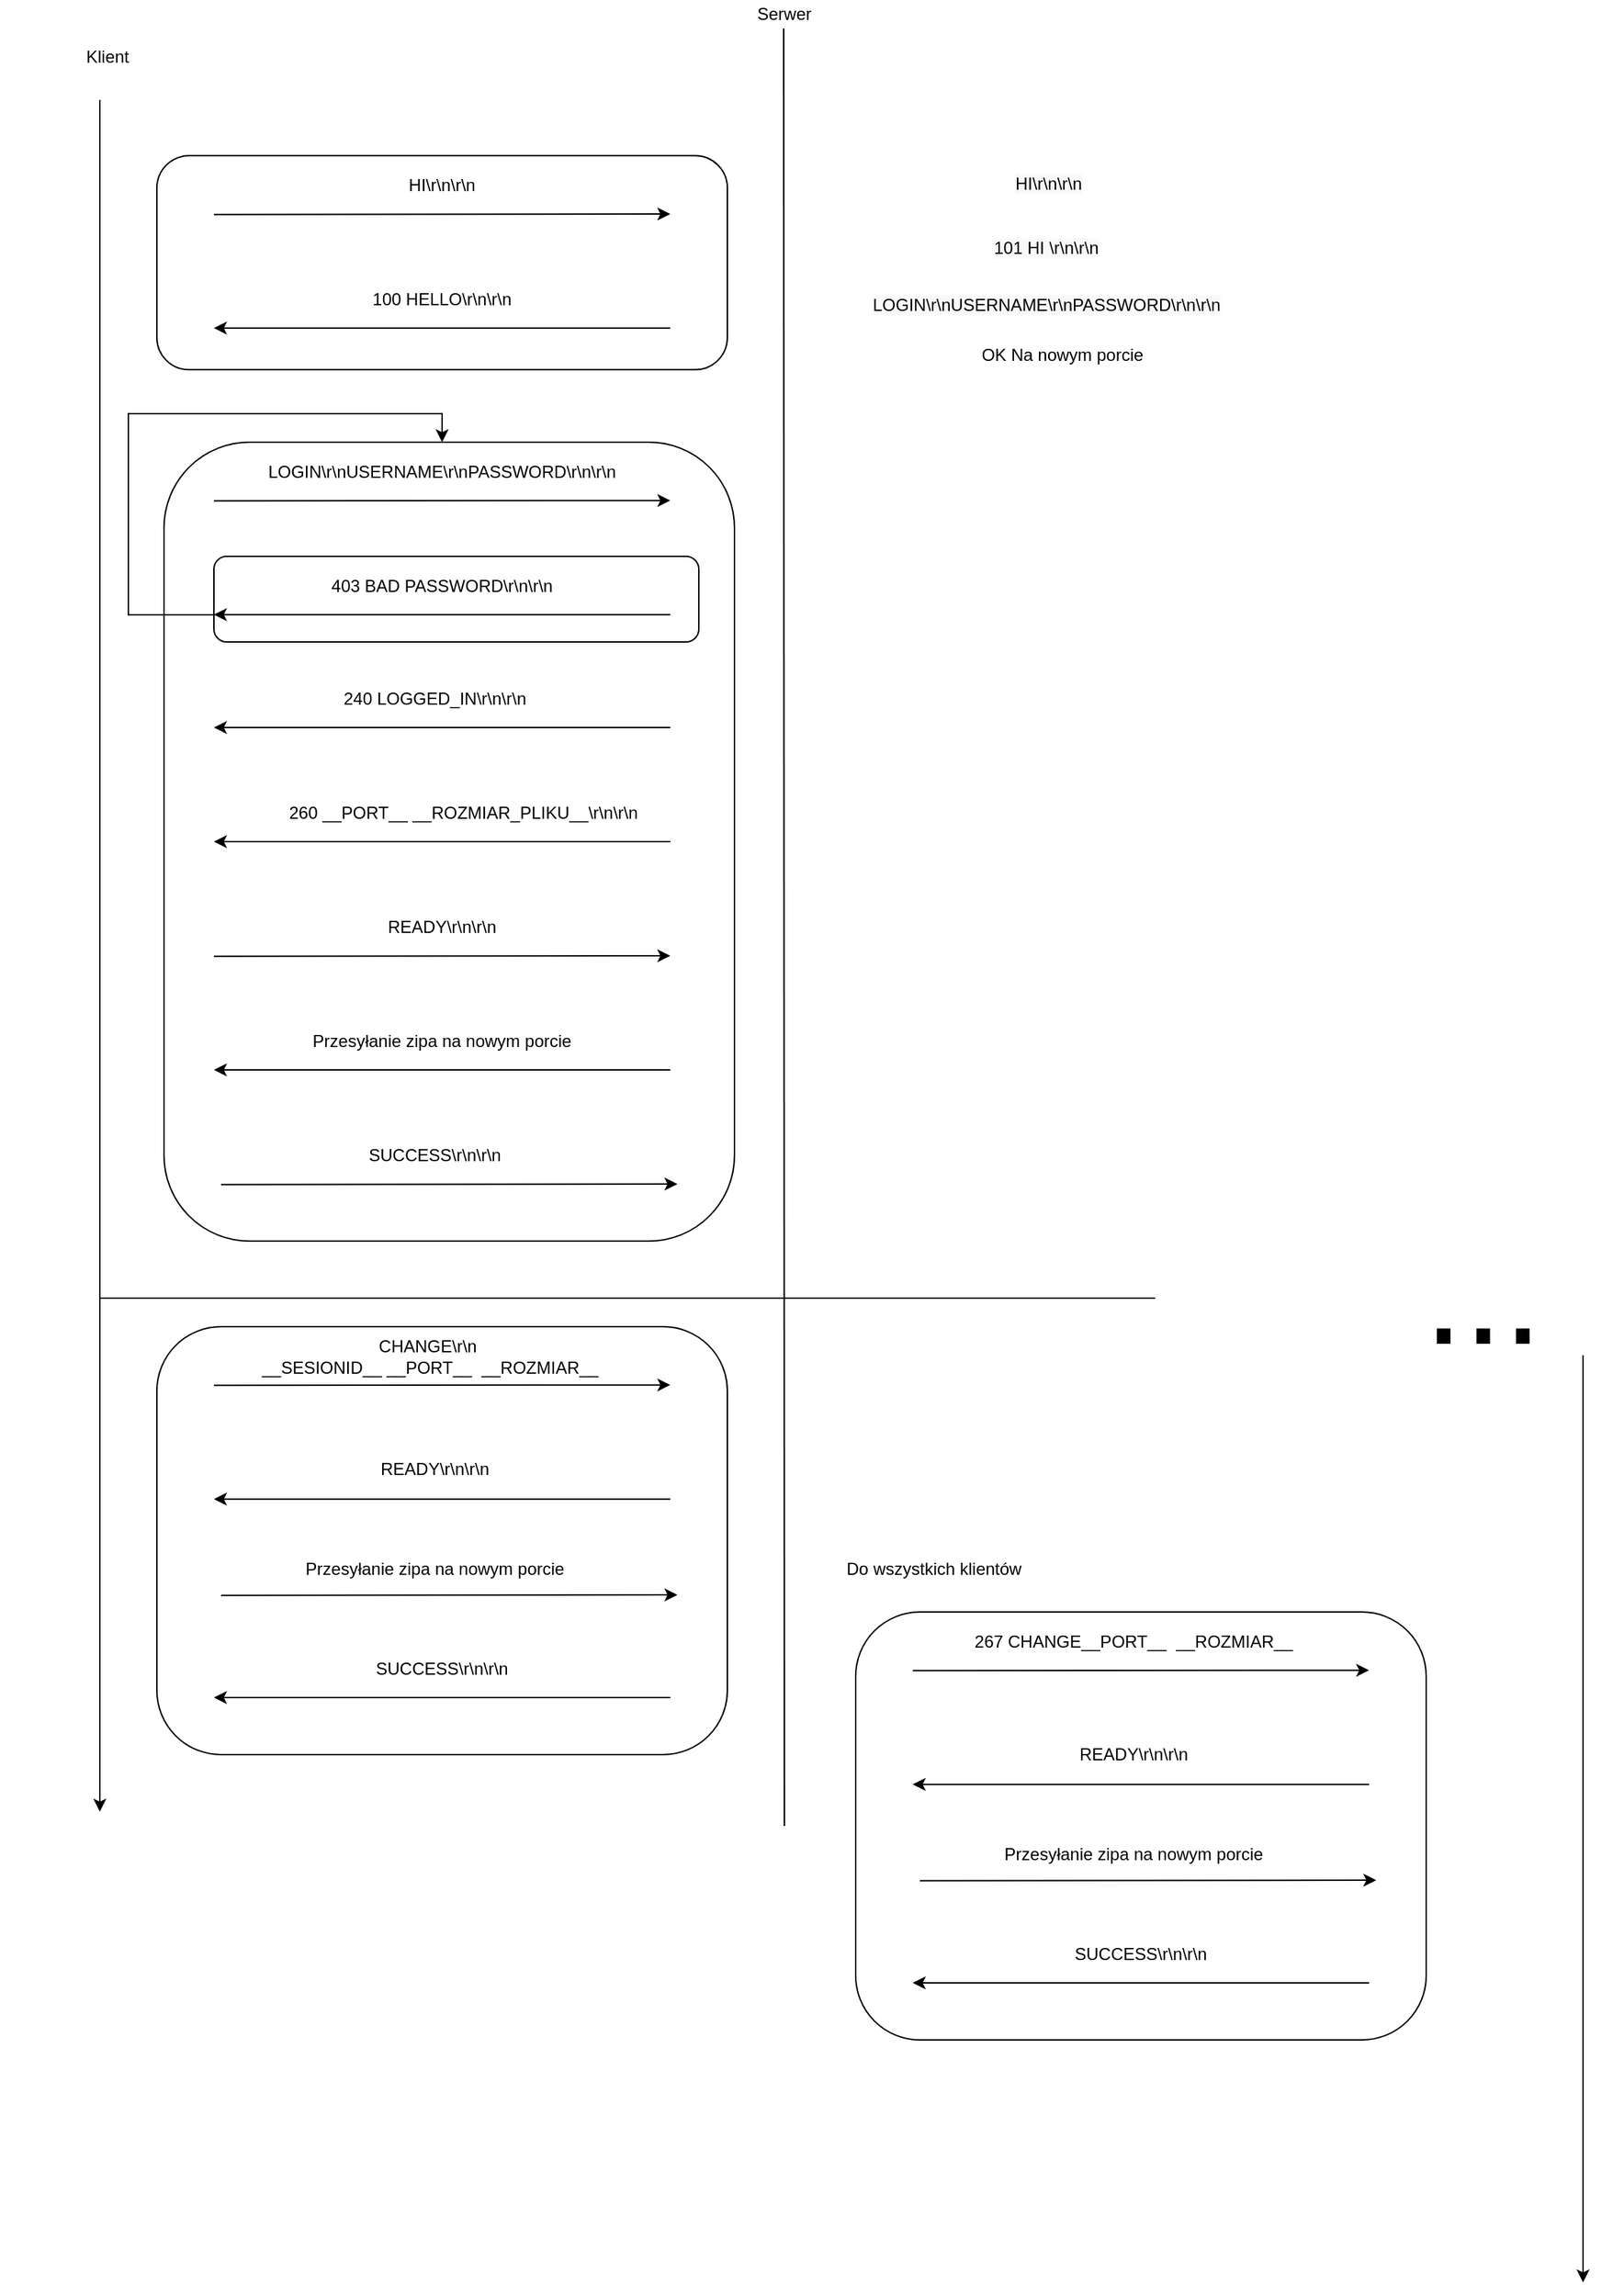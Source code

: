 <mxfile version="14.8.0" type="github">
  <diagram id="HTqoZl6nQ_mTzUx8D8Yq" name="Page-1">
    <mxGraphModel dx="1422" dy="794" grid="1" gridSize="10" guides="1" tooltips="1" connect="1" arrows="1" fold="1" page="1" pageScale="1" pageWidth="827" pageHeight="1169" math="0" shadow="0">
      <root>
        <mxCell id="0" />
        <mxCell id="1" parent="0" />
        <mxCell id="GfalZHz15B0-v1izT8Yl-27" value="" style="rounded=1;whiteSpace=wrap;html=1;shadow=0;glass=0;sketch=0;fillColor=none;gradientColor=none;" parent="1" vertex="1">
          <mxGeometry x="160" y="440" width="340" height="60" as="geometry" />
        </mxCell>
        <mxCell id="GfalZHz15B0-v1izT8Yl-11" value="" style="rounded=1;whiteSpace=wrap;html=1;shadow=0;sketch=0;glass=0;fillColor=none;" parent="1" vertex="1">
          <mxGeometry x="120" y="159.17" width="400" height="150" as="geometry" />
        </mxCell>
        <mxCell id="B9jsR6x07uflWmSMTbUq-1" value="Serwer" style="text;html=1;strokeColor=none;fillColor=none;align=center;verticalAlign=middle;whiteSpace=wrap;rounded=0;" parent="1" vertex="1">
          <mxGeometry x="540" y="50" width="40" height="20" as="geometry" />
        </mxCell>
        <mxCell id="B9jsR6x07uflWmSMTbUq-3" value="Klient&lt;br&gt;" style="text;html=1;align=center;verticalAlign=middle;resizable=0;points=[];autosize=1;strokeColor=none;" parent="1" vertex="1">
          <mxGeometry x="60" y="80" width="50" height="20" as="geometry" />
        </mxCell>
        <mxCell id="B9jsR6x07uflWmSMTbUq-7" value="" style="endArrow=none;html=1;startArrow=none;" parent="1" edge="1">
          <mxGeometry width="50" height="50" relative="1" as="geometry">
            <mxPoint x="560" y="1330" as="sourcePoint" />
            <mxPoint x="559.5" y="70" as="targetPoint" />
          </mxGeometry>
        </mxCell>
        <mxCell id="GfalZHz15B0-v1izT8Yl-3" value="" style="endArrow=classic;html=1;" parent="1" edge="1">
          <mxGeometry width="50" height="50" relative="1" as="geometry">
            <mxPoint x="80" y="120" as="sourcePoint" />
            <mxPoint x="80" y="1320" as="targetPoint" />
          </mxGeometry>
        </mxCell>
        <mxCell id="GfalZHz15B0-v1izT8Yl-6" value="" style="endArrow=classic;html=1;" parent="1" edge="1">
          <mxGeometry width="50" height="50" relative="1" as="geometry">
            <mxPoint x="160" y="200.34" as="sourcePoint" />
            <mxPoint x="480" y="200" as="targetPoint" />
          </mxGeometry>
        </mxCell>
        <mxCell id="GfalZHz15B0-v1izT8Yl-7" value="HI\r\n\r\n" style="text;html=1;strokeColor=none;fillColor=none;align=center;verticalAlign=middle;whiteSpace=wrap;rounded=0;" parent="1" vertex="1">
          <mxGeometry x="160" y="170" width="320" height="20" as="geometry" />
        </mxCell>
        <mxCell id="GfalZHz15B0-v1izT8Yl-8" value="" style="endArrow=classic;html=1;" parent="1" edge="1">
          <mxGeometry width="50" height="50" relative="1" as="geometry">
            <mxPoint x="480" y="280" as="sourcePoint" />
            <mxPoint x="160" y="280" as="targetPoint" />
            <Array as="points">
              <mxPoint x="310" y="280" />
            </Array>
          </mxGeometry>
        </mxCell>
        <mxCell id="GfalZHz15B0-v1izT8Yl-9" value="100 HELLO\r\n\r\n" style="text;html=1;strokeColor=none;fillColor=none;align=center;verticalAlign=middle;whiteSpace=wrap;rounded=0;" parent="1" vertex="1">
          <mxGeometry x="10" y="250" width="620" height="20" as="geometry" />
        </mxCell>
        <mxCell id="GfalZHz15B0-v1izT8Yl-19" value="" style="rounded=1;whiteSpace=wrap;html=1;shadow=0;sketch=0;glass=0;fillColor=none;" parent="1" vertex="1">
          <mxGeometry x="125" y="360" width="400" height="560" as="geometry" />
        </mxCell>
        <mxCell id="GfalZHz15B0-v1izT8Yl-20" value="" style="endArrow=classic;html=1;" parent="1" edge="1">
          <mxGeometry width="50" height="50" relative="1" as="geometry">
            <mxPoint x="160" y="401.17" as="sourcePoint" />
            <mxPoint x="480" y="400.83" as="targetPoint" />
          </mxGeometry>
        </mxCell>
        <mxCell id="GfalZHz15B0-v1izT8Yl-21" value="LOGIN\r\nUSERNAME\r\nPASSWORD\r\n\r\n" style="text;html=1;strokeColor=none;fillColor=none;align=center;verticalAlign=middle;whiteSpace=wrap;rounded=0;" parent="1" vertex="1">
          <mxGeometry x="160" y="370.83" width="320" height="20" as="geometry" />
        </mxCell>
        <mxCell id="GfalZHz15B0-v1izT8Yl-22" value="" style="endArrow=classic;html=1;" parent="1" edge="1">
          <mxGeometry width="50" height="50" relative="1" as="geometry">
            <mxPoint x="480" y="480.83" as="sourcePoint" />
            <mxPoint x="160" y="480.83" as="targetPoint" />
            <Array as="points">
              <mxPoint x="310" y="480.83" />
            </Array>
          </mxGeometry>
        </mxCell>
        <mxCell id="GfalZHz15B0-v1izT8Yl-23" value="403 BAD PASSWORD\r\n\r\n" style="text;html=1;strokeColor=none;fillColor=none;align=center;verticalAlign=middle;whiteSpace=wrap;rounded=0;" parent="1" vertex="1">
          <mxGeometry x="160" y="450.83" width="320" height="20" as="geometry" />
        </mxCell>
        <mxCell id="GfalZHz15B0-v1izT8Yl-24" value="" style="endArrow=classic;html=1;" parent="1" edge="1">
          <mxGeometry width="50" height="50" relative="1" as="geometry">
            <mxPoint x="480" y="560" as="sourcePoint" />
            <mxPoint x="160" y="560" as="targetPoint" />
            <Array as="points">
              <mxPoint x="310" y="560" />
            </Array>
          </mxGeometry>
        </mxCell>
        <mxCell id="GfalZHz15B0-v1izT8Yl-26" value="240 LOGGED_IN\r\n\r\n" style="text;html=1;strokeColor=none;fillColor=none;align=center;verticalAlign=middle;whiteSpace=wrap;rounded=0;" parent="1" vertex="1">
          <mxGeometry x="155" y="530" width="320" height="20" as="geometry" />
        </mxCell>
        <mxCell id="GfalZHz15B0-v1izT8Yl-29" style="edgeStyle=orthogonalEdgeStyle;rounded=0;orthogonalLoop=1;jettySize=auto;html=1;exitX=0;exitY=0.5;exitDx=0;exitDy=0;" parent="1" source="GfalZHz15B0-v1izT8Yl-27" target="GfalZHz15B0-v1izT8Yl-19" edge="1">
          <mxGeometry relative="1" as="geometry">
            <mxPoint x="40" y="400" as="targetPoint" />
            <Array as="points">
              <mxPoint x="100" y="481" />
              <mxPoint x="100" y="340" />
              <mxPoint x="320" y="340" />
            </Array>
          </mxGeometry>
        </mxCell>
        <mxCell id="GfalZHz15B0-v1izT8Yl-33" value="" style="endArrow=classic;html=1;" parent="1" edge="1">
          <mxGeometry width="50" height="50" relative="1" as="geometry">
            <mxPoint x="480" y="640" as="sourcePoint" />
            <mxPoint x="160" y="640" as="targetPoint" />
            <Array as="points">
              <mxPoint x="310" y="640" />
            </Array>
          </mxGeometry>
        </mxCell>
        <mxCell id="GfalZHz15B0-v1izT8Yl-34" value="260 __PORT__ __ROZMIAR_PLIKU__\r\n\r\n" style="text;html=1;strokeColor=none;fillColor=none;align=center;verticalAlign=middle;whiteSpace=wrap;rounded=0;shadow=0;glass=0;sketch=0;" parent="1" vertex="1">
          <mxGeometry x="200" y="610" width="270" height="20" as="geometry" />
        </mxCell>
        <mxCell id="GfalZHz15B0-v1izT8Yl-36" value="" style="endArrow=classic;html=1;" parent="1" edge="1">
          <mxGeometry width="50" height="50" relative="1" as="geometry">
            <mxPoint x="480" y="800" as="sourcePoint" />
            <mxPoint x="160" y="800" as="targetPoint" />
            <Array as="points">
              <mxPoint x="310" y="800" />
            </Array>
          </mxGeometry>
        </mxCell>
        <mxCell id="GfalZHz15B0-v1izT8Yl-37" value="Przesyłanie zipa na nowym porcie" style="text;html=1;strokeColor=none;fillColor=none;align=center;verticalAlign=middle;whiteSpace=wrap;rounded=0;shadow=0;glass=0;sketch=0;" parent="1" vertex="1">
          <mxGeometry x="200" y="770" width="240" height="20" as="geometry" />
        </mxCell>
        <mxCell id="GfalZHz15B0-v1izT8Yl-40" value="" style="endArrow=classic;html=1;" parent="1" edge="1">
          <mxGeometry width="50" height="50" relative="1" as="geometry">
            <mxPoint x="165" y="880.34" as="sourcePoint" />
            <mxPoint x="485" y="880" as="targetPoint" />
          </mxGeometry>
        </mxCell>
        <mxCell id="GfalZHz15B0-v1izT8Yl-41" value="SUCCESS\r\n\r\n" style="text;html=1;strokeColor=none;fillColor=none;align=center;verticalAlign=middle;whiteSpace=wrap;rounded=0;shadow=0;glass=0;sketch=0;" parent="1" vertex="1">
          <mxGeometry x="195" y="850" width="240" height="20" as="geometry" />
        </mxCell>
        <mxCell id="GfalZHz15B0-v1izT8Yl-42" value="" style="rounded=1;whiteSpace=wrap;html=1;shadow=0;sketch=0;glass=0;fillColor=none;" parent="1" vertex="1">
          <mxGeometry x="120" y="980" width="400" height="300" as="geometry" />
        </mxCell>
        <mxCell id="GfalZHz15B0-v1izT8Yl-43" value="" style="endArrow=classic;html=1;" parent="1" edge="1">
          <mxGeometry width="50" height="50" relative="1" as="geometry">
            <mxPoint x="160" y="1021.17" as="sourcePoint" />
            <mxPoint x="480" y="1020.83" as="targetPoint" />
          </mxGeometry>
        </mxCell>
        <mxCell id="GfalZHz15B0-v1izT8Yl-44" value="CHANGE\r\n&lt;br&gt;&amp;nbsp;__SESIONID__ __PORT__&amp;nbsp; __ROZMIAR__" style="text;html=1;strokeColor=none;fillColor=none;align=center;verticalAlign=middle;whiteSpace=wrap;rounded=0;" parent="1" vertex="1">
          <mxGeometry x="155" y="990.83" width="310" height="20" as="geometry" />
        </mxCell>
        <mxCell id="GfalZHz15B0-v1izT8Yl-45" value="" style="endArrow=classic;html=1;" parent="1" edge="1">
          <mxGeometry width="50" height="50" relative="1" as="geometry">
            <mxPoint x="480" y="1100.83" as="sourcePoint" />
            <mxPoint x="160" y="1100.83" as="targetPoint" />
            <Array as="points">
              <mxPoint x="310" y="1100.83" />
            </Array>
          </mxGeometry>
        </mxCell>
        <mxCell id="GfalZHz15B0-v1izT8Yl-46" value="READY\r\n\r\n" style="text;html=1;strokeColor=none;fillColor=none;align=center;verticalAlign=middle;whiteSpace=wrap;rounded=0;" parent="1" vertex="1">
          <mxGeometry x="125" y="1070" width="380" height="20" as="geometry" />
        </mxCell>
        <mxCell id="GfalZHz15B0-v1izT8Yl-49" value="" style="endArrow=classic;html=1;" parent="1" edge="1">
          <mxGeometry width="50" height="50" relative="1" as="geometry">
            <mxPoint x="160" y="720.34" as="sourcePoint" />
            <mxPoint x="480" y="720" as="targetPoint" />
          </mxGeometry>
        </mxCell>
        <mxCell id="GfalZHz15B0-v1izT8Yl-52" value="READY\r\n\r\n" style="text;html=1;strokeColor=none;fillColor=none;align=center;verticalAlign=middle;whiteSpace=wrap;rounded=0;shadow=0;glass=0;sketch=0;" parent="1" vertex="1">
          <mxGeometry x="200" y="690" width="240" height="20" as="geometry" />
        </mxCell>
        <mxCell id="GfalZHz15B0-v1izT8Yl-53" value="" style="endArrow=classic;html=1;" parent="1" edge="1">
          <mxGeometry width="50" height="50" relative="1" as="geometry">
            <mxPoint x="165" y="1168.34" as="sourcePoint" />
            <mxPoint x="485" y="1168" as="targetPoint" />
          </mxGeometry>
        </mxCell>
        <mxCell id="GfalZHz15B0-v1izT8Yl-54" value="Przesyłanie zipa na nowym porcie" style="text;html=1;strokeColor=none;fillColor=none;align=center;verticalAlign=middle;whiteSpace=wrap;rounded=0;shadow=0;glass=0;sketch=0;" parent="1" vertex="1">
          <mxGeometry x="195" y="1140" width="240" height="20" as="geometry" />
        </mxCell>
        <mxCell id="GfalZHz15B0-v1izT8Yl-55" value="SUCCESS\r\n\r\n" style="text;html=1;strokeColor=none;fillColor=none;align=center;verticalAlign=middle;whiteSpace=wrap;rounded=0;shadow=0;glass=0;sketch=0;" parent="1" vertex="1">
          <mxGeometry x="200" y="1210" width="240" height="20" as="geometry" />
        </mxCell>
        <mxCell id="GfalZHz15B0-v1izT8Yl-56" value="" style="endArrow=classic;html=1;" parent="1" edge="1">
          <mxGeometry width="50" height="50" relative="1" as="geometry">
            <mxPoint x="480" y="1240" as="sourcePoint" />
            <mxPoint x="160" y="1240" as="targetPoint" />
            <Array as="points">
              <mxPoint x="310" y="1240" />
            </Array>
          </mxGeometry>
        </mxCell>
        <mxCell id="yQBYoEH9kE6qpHyovXVj-1" value="" style="endArrow=none;html=1;" parent="1" edge="1">
          <mxGeometry width="50" height="50" relative="1" as="geometry">
            <mxPoint x="80" y="960" as="sourcePoint" />
            <mxPoint x="820" y="960" as="targetPoint" />
          </mxGeometry>
        </mxCell>
        <mxCell id="yQBYoEH9kE6qpHyovXVj-3" value="" style="rounded=1;whiteSpace=wrap;html=1;shadow=0;sketch=0;glass=0;fillColor=none;" parent="1" vertex="1">
          <mxGeometry x="610" y="1180" width="400" height="300" as="geometry" />
        </mxCell>
        <mxCell id="yQBYoEH9kE6qpHyovXVj-4" value="" style="endArrow=classic;html=1;" parent="1" edge="1">
          <mxGeometry width="50" height="50" relative="1" as="geometry">
            <mxPoint x="650" y="1221.17" as="sourcePoint" />
            <mxPoint x="970" y="1220.83" as="targetPoint" />
          </mxGeometry>
        </mxCell>
        <mxCell id="yQBYoEH9kE6qpHyovXVj-5" value="267 CHANGE__PORT__&amp;nbsp; __ROZMIAR__" style="text;html=1;strokeColor=none;fillColor=none;align=center;verticalAlign=middle;whiteSpace=wrap;rounded=0;" parent="1" vertex="1">
          <mxGeometry x="650" y="1190.83" width="310" height="20" as="geometry" />
        </mxCell>
        <mxCell id="yQBYoEH9kE6qpHyovXVj-6" value="" style="endArrow=classic;html=1;" parent="1" edge="1">
          <mxGeometry width="50" height="50" relative="1" as="geometry">
            <mxPoint x="970" y="1300.83" as="sourcePoint" />
            <mxPoint x="650" y="1300.83" as="targetPoint" />
            <Array as="points">
              <mxPoint x="800" y="1300.83" />
            </Array>
          </mxGeometry>
        </mxCell>
        <mxCell id="yQBYoEH9kE6qpHyovXVj-7" value="READY\r\n\r\n" style="text;html=1;strokeColor=none;fillColor=none;align=center;verticalAlign=middle;whiteSpace=wrap;rounded=0;" parent="1" vertex="1">
          <mxGeometry x="615" y="1270" width="380" height="20" as="geometry" />
        </mxCell>
        <mxCell id="yQBYoEH9kE6qpHyovXVj-8" value="" style="endArrow=classic;html=1;" parent="1" edge="1">
          <mxGeometry width="50" height="50" relative="1" as="geometry">
            <mxPoint x="655" y="1368.34" as="sourcePoint" />
            <mxPoint x="975" y="1368" as="targetPoint" />
          </mxGeometry>
        </mxCell>
        <mxCell id="yQBYoEH9kE6qpHyovXVj-9" value="Przesyłanie zipa na nowym porcie" style="text;html=1;strokeColor=none;fillColor=none;align=center;verticalAlign=middle;whiteSpace=wrap;rounded=0;shadow=0;glass=0;sketch=0;" parent="1" vertex="1">
          <mxGeometry x="685" y="1340" width="240" height="20" as="geometry" />
        </mxCell>
        <mxCell id="yQBYoEH9kE6qpHyovXVj-10" value="SUCCESS\r\n\r\n" style="text;html=1;strokeColor=none;fillColor=none;align=center;verticalAlign=middle;whiteSpace=wrap;rounded=0;shadow=0;glass=0;sketch=0;" parent="1" vertex="1">
          <mxGeometry x="690" y="1410" width="240" height="20" as="geometry" />
        </mxCell>
        <mxCell id="yQBYoEH9kE6qpHyovXVj-11" value="" style="endArrow=classic;html=1;" parent="1" edge="1">
          <mxGeometry width="50" height="50" relative="1" as="geometry">
            <mxPoint x="970" y="1440" as="sourcePoint" />
            <mxPoint x="650" y="1440" as="targetPoint" />
            <Array as="points">
              <mxPoint x="800" y="1440" />
            </Array>
          </mxGeometry>
        </mxCell>
        <mxCell id="yQBYoEH9kE6qpHyovXVj-12" value="" style="endArrow=classic;html=1;" parent="1" edge="1">
          <mxGeometry width="50" height="50" relative="1" as="geometry">
            <mxPoint x="1120" y="1000" as="sourcePoint" />
            <mxPoint x="1120" y="1650" as="targetPoint" />
          </mxGeometry>
        </mxCell>
        <mxCell id="yQBYoEH9kE6qpHyovXVj-13" value="&lt;font style=&quot;font-size: 100px&quot;&gt;...&lt;/font&gt;" style="text;html=1;strokeColor=none;fillColor=none;align=center;verticalAlign=middle;whiteSpace=wrap;rounded=0;strokeWidth=7;" parent="1" vertex="1">
          <mxGeometry x="960" y="900.83" width="180" height="110" as="geometry" />
        </mxCell>
        <mxCell id="yQBYoEH9kE6qpHyovXVj-14" value="Do wszystkich klientów" style="text;html=1;strokeColor=none;fillColor=none;align=center;verticalAlign=middle;whiteSpace=wrap;rounded=0;" parent="1" vertex="1">
          <mxGeometry x="600" y="1140" width="130" height="20" as="geometry" />
        </mxCell>
        <mxCell id="yQBYoEH9kE6qpHyovXVj-16" value="&lt;span style=&quot;color: rgb(0, 0, 0); font-family: helvetica; font-size: 12px; font-style: normal; font-weight: 400; letter-spacing: normal; text-align: center; text-indent: 0px; text-transform: none; word-spacing: 0px; background-color: rgb(248, 249, 250); display: inline; float: none;&quot;&gt;HI\r\n\r\n&lt;/span&gt;" style="text;whiteSpace=wrap;html=1;" parent="1" vertex="1">
          <mxGeometry x="720" y="165" width="70" height="30" as="geometry" />
        </mxCell>
        <mxCell id="yQBYoEH9kE6qpHyovXVj-17" value="&lt;span style=&quot;color: rgb(0, 0, 0); font-family: helvetica; font-size: 12px; font-style: normal; font-weight: 400; letter-spacing: normal; text-align: center; text-indent: 0px; text-transform: none; word-spacing: 0px; background-color: rgb(248, 249, 250); display: inline; float: none;&quot;&gt;101 HI \r\n\r\n&lt;/span&gt;" style="text;whiteSpace=wrap;html=1;" parent="1" vertex="1">
          <mxGeometry x="705" y="210" width="100" height="30" as="geometry" />
        </mxCell>
        <mxCell id="yQBYoEH9kE6qpHyovXVj-18" value="&lt;span style=&quot;color: rgb(0, 0, 0); font-family: helvetica; font-size: 12px; font-style: normal; font-weight: 400; letter-spacing: normal; text-align: center; text-indent: 0px; text-transform: none; word-spacing: 0px; background-color: rgb(248, 249, 250); display: inline; float: none;&quot;&gt;LOGIN\r\nUSERNAME\r\nPASSWORD\r\n\r\n&lt;/span&gt;" style="text;whiteSpace=wrap;html=1;" parent="1" vertex="1">
          <mxGeometry x="620" y="250" width="270" height="30" as="geometry" />
        </mxCell>
        <mxCell id="yQBYoEH9kE6qpHyovXVj-22" value="OK Na nowym porcie" style="text;html=1;strokeColor=none;fillColor=none;align=center;verticalAlign=middle;whiteSpace=wrap;rounded=0;" parent="1" vertex="1">
          <mxGeometry x="565" y="289.17" width="380" height="20" as="geometry" />
        </mxCell>
      </root>
    </mxGraphModel>
  </diagram>
</mxfile>
